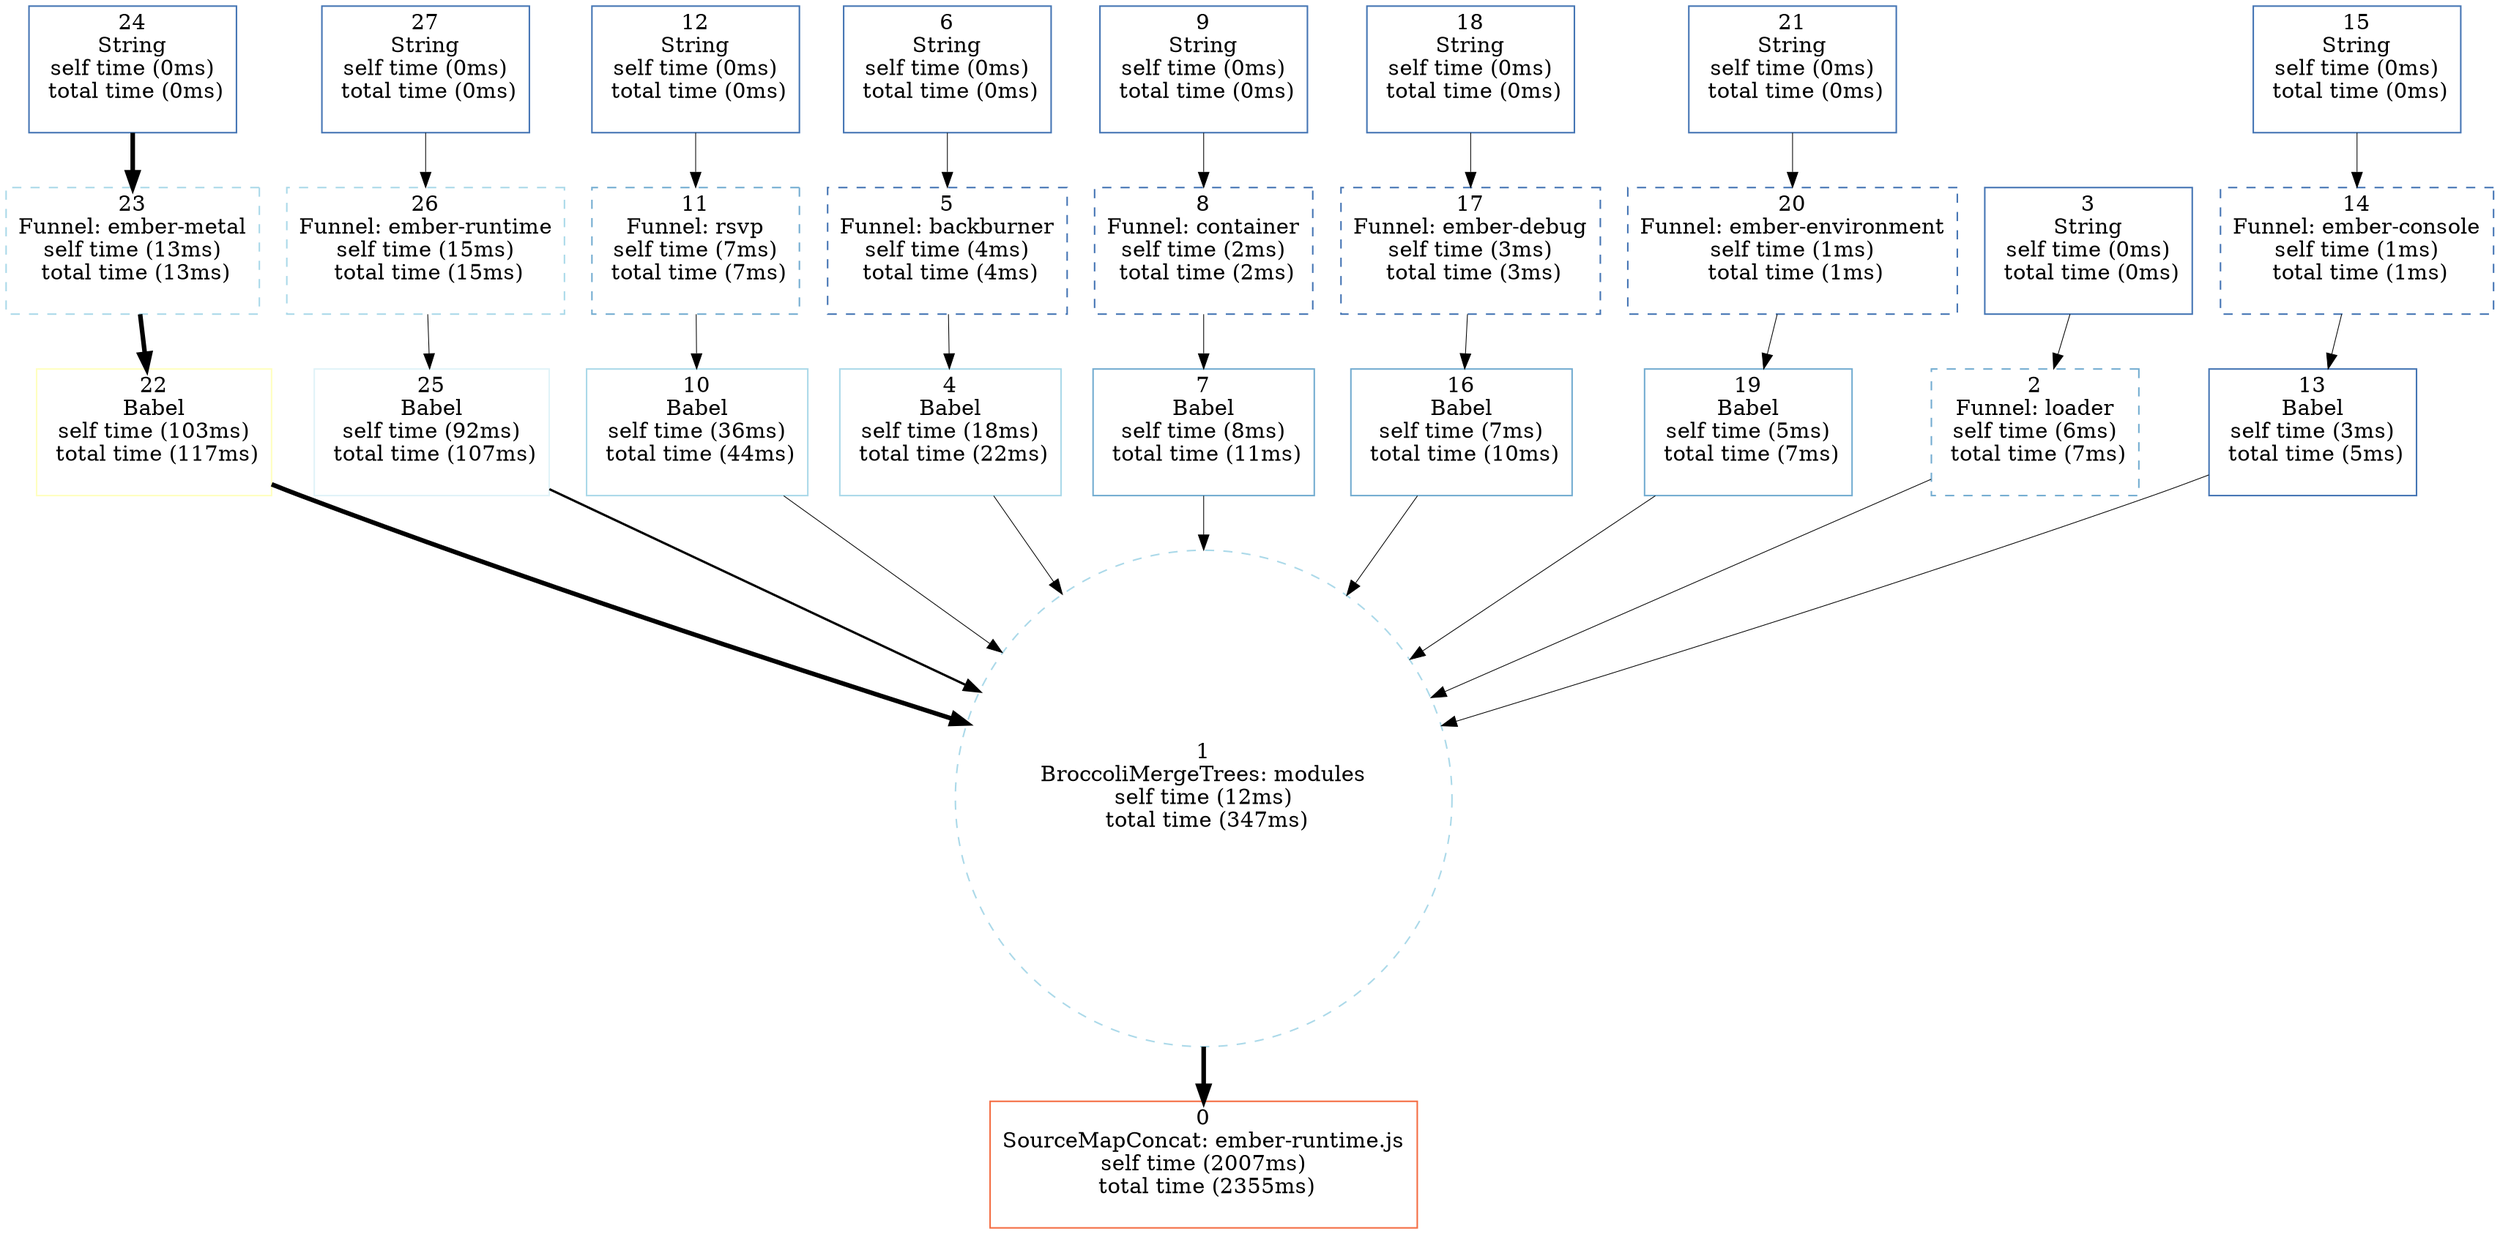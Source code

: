 digraph G { ratio = "auto" 0 [shape=box, style=solid, colorscheme="rdylbu9", color=2, label=" 0 
SourceMapConcat: ember-runtime.js
 self time (2007ms) 
 total time (2355ms)
 "]
 1 -> 0[penwidth=3 ] 
 1 [shape=circle, style=dashed, colorscheme="rdylbu9", color=7, label=" 1 
BroccoliMergeTrees: modules
 self time (12ms) 
 total time (347ms)
 "]
 22 -> 1[penwidth=3 ] 
 25 -> 1[penwidth=1.5 ] 
 10 -> 1[penwidth=0.5 ] 
 4 -> 1[penwidth=0.5 ] 
 7 -> 1[penwidth=0.5 ] 
 16 -> 1[penwidth=0.5 ] 
 19 -> 1[penwidth=0.5 ] 
 2 -> 1[penwidth=0.5 ] 
 13 -> 1[penwidth=0.5 ] 
 22 [shape=box, style=solid, colorscheme="rdylbu9", color=5, label=" 22 
Babel
 self time (103ms) 
 total time (117ms)
 "]
 23 -> 22[penwidth=3 ] 
 23 [shape=box, style=dashed, colorscheme="rdylbu9", color=7, label=" 23 
Funnel: ember-metal
 self time (13ms) 
 total time (13ms)
 "]
 24 -> 23[penwidth=3 ] 
 24 [shape=box, style=solid, colorscheme="rdylbu9", color=9, label=" 24 
String
 self time (0ms) 
 total time (0ms)
 "]
 25 [shape=box, style=solid, colorscheme="rdylbu9", color=6, label=" 25 
Babel
 self time (92ms) 
 total time (107ms)
 "]
 26 -> 25[penwidth=0.5 ] 
 26 [shape=box, style=dashed, colorscheme="rdylbu9", color=7, label=" 26 
Funnel: ember-runtime
 self time (15ms) 
 total time (15ms)
 "]
 27 -> 26[penwidth=0.5 ] 
 27 [shape=box, style=solid, colorscheme="rdylbu9", color=9, label=" 27 
String
 self time (0ms) 
 total time (0ms)
 "]
 10 [shape=box, style=solid, colorscheme="rdylbu9", color=7, label=" 10 
Babel
 self time (36ms) 
 total time (44ms)
 "]
 11 -> 10[penwidth=0.5 ] 
 11 [shape=box, style=dashed, colorscheme="rdylbu9", color=8, label=" 11 
Funnel: rsvp
 self time (7ms) 
 total time (7ms)
 "]
 12 -> 11[penwidth=0.5 ] 
 12 [shape=box, style=solid, colorscheme="rdylbu9", color=9, label=" 12 
String
 self time (0ms) 
 total time (0ms)
 "]
 4 [shape=box, style=solid, colorscheme="rdylbu9", color=7, label=" 4 
Babel
 self time (18ms) 
 total time (22ms)
 "]
 5 -> 4[penwidth=0.5 ] 
 5 [shape=box, style=dashed, colorscheme="rdylbu9", color=9, label=" 5 
Funnel: backburner
 self time (4ms) 
 total time (4ms)
 "]
 6 -> 5[penwidth=0.5 ] 
 6 [shape=box, style=solid, colorscheme="rdylbu9", color=9, label=" 6 
String
 self time (0ms) 
 total time (0ms)
 "]
 7 [shape=box, style=solid, colorscheme="rdylbu9", color=8, label=" 7 
Babel
 self time (8ms) 
 total time (11ms)
 "]
 8 -> 7[penwidth=0.5 ] 
 8 [shape=box, style=dashed, colorscheme="rdylbu9", color=9, label=" 8 
Funnel: container
 self time (2ms) 
 total time (2ms)
 "]
 9 -> 8[penwidth=0.5 ] 
 9 [shape=box, style=solid, colorscheme="rdylbu9", color=9, label=" 9 
String
 self time (0ms) 
 total time (0ms)
 "]
 16 [shape=box, style=solid, colorscheme="rdylbu9", color=8, label=" 16 
Babel
 self time (7ms) 
 total time (10ms)
 "]
 17 -> 16[penwidth=0.5 ] 
 17 [shape=box, style=dashed, colorscheme="rdylbu9", color=9, label=" 17 
Funnel: ember-debug
 self time (3ms) 
 total time (3ms)
 "]
 18 -> 17[penwidth=0.5 ] 
 18 [shape=box, style=solid, colorscheme="rdylbu9", color=9, label=" 18 
String
 self time (0ms) 
 total time (0ms)
 "]
 19 [shape=box, style=solid, colorscheme="rdylbu9", color=8, label=" 19 
Babel
 self time (5ms) 
 total time (7ms)
 "]
 20 -> 19[penwidth=0.5 ] 
 20 [shape=box, style=dashed, colorscheme="rdylbu9", color=9, label=" 20 
Funnel: ember-environment
 self time (1ms) 
 total time (1ms)
 "]
 21 -> 20[penwidth=0.5 ] 
 21 [shape=box, style=solid, colorscheme="rdylbu9", color=9, label=" 21 
String
 self time (0ms) 
 total time (0ms)
 "]
 2 [shape=box, style=dashed, colorscheme="rdylbu9", color=8, label=" 2 
Funnel: loader
 self time (6ms) 
 total time (7ms)
 "]
 3 -> 2[penwidth=0.5 ] 
 3 [shape=box, style=solid, colorscheme="rdylbu9", color=9, label=" 3 
String
 self time (0ms) 
 total time (0ms)
 "]
 13 [shape=box, style=solid, colorscheme="rdylbu9", color=9, label=" 13 
Babel
 self time (3ms) 
 total time (5ms)
 "]
 14 -> 13[penwidth=0.5 ] 
 14 [shape=box, style=dashed, colorscheme="rdylbu9", color=9, label=" 14 
Funnel: ember-console
 self time (1ms) 
 total time (1ms)
 "]
 15 -> 14[penwidth=0.5 ] 
 15 [shape=box, style=solid, colorscheme="rdylbu9", color=9, label=" 15 
String
 self time (0ms) 
 total time (0ms)
 "]
}